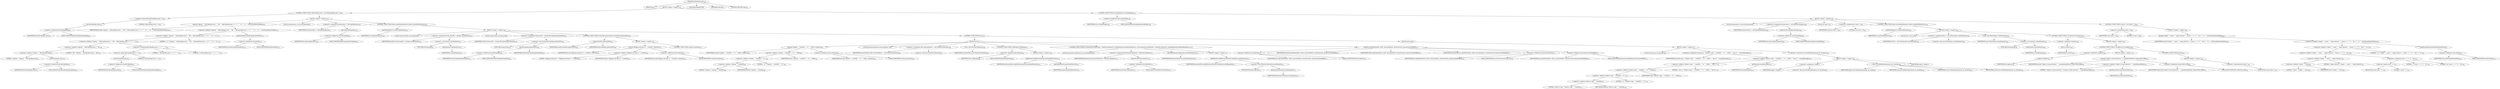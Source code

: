 digraph "doFileOperations" {  
"895" [label = <(METHOD,doFileOperations)<SUB>349</SUB>> ]
"45" [label = <(PARAM,this)<SUB>349</SUB>> ]
"896" [label = <(BLOCK,&lt;empty&gt;,&lt;empty&gt;)<SUB>349</SUB>> ]
"897" [label = <(CONTROL_STRUCTURE,if (fileCopyMap.size() &gt; 0),if (fileCopyMap.size() &gt; 0))<SUB>350</SUB>> ]
"898" [label = <(&lt;operator&gt;.greaterThan,fileCopyMap.size() &gt; 0)<SUB>350</SUB>> ]
"899" [label = <(size,fileCopyMap.size())<SUB>350</SUB>> ]
"900" [label = <(&lt;operator&gt;.fieldAccess,this.fileCopyMap)<SUB>350</SUB>> ]
"901" [label = <(IDENTIFIER,this,fileCopyMap.size())<SUB>350</SUB>> ]
"902" [label = <(FIELD_IDENTIFIER,fileCopyMap,fileCopyMap)<SUB>350</SUB>> ]
"903" [label = <(LITERAL,0,fileCopyMap.size() &gt; 0)<SUB>350</SUB>> ]
"904" [label = <(BLOCK,&lt;empty&gt;,&lt;empty&gt;)<SUB>350</SUB>> ]
"905" [label = <(log,log(&quot;Copying &quot; + fileCopyMap.size() + &quot; file&quot; + (fileCopyMap.size() == 1 ? &quot;&quot; : &quot;s&quot;) + &quot; to &quot; + destDir.getAbsolutePath()))<SUB>351</SUB>> ]
"44" [label = <(IDENTIFIER,this,log(&quot;Copying &quot; + fileCopyMap.size() + &quot; file&quot; + (fileCopyMap.size() == 1 ? &quot;&quot; : &quot;s&quot;) + &quot; to &quot; + destDir.getAbsolutePath()))<SUB>351</SUB>> ]
"906" [label = <(&lt;operator&gt;.addition,&quot;Copying &quot; + fileCopyMap.size() + &quot; file&quot; + (fileCopyMap.size() == 1 ? &quot;&quot; : &quot;s&quot;) + &quot; to &quot; + destDir.getAbsolutePath())<SUB>351</SUB>> ]
"907" [label = <(&lt;operator&gt;.addition,&quot;Copying &quot; + fileCopyMap.size() + &quot; file&quot; + (fileCopyMap.size() == 1 ? &quot;&quot; : &quot;s&quot;) + &quot; to &quot;)<SUB>351</SUB>> ]
"908" [label = <(&lt;operator&gt;.addition,&quot;Copying &quot; + fileCopyMap.size() + &quot; file&quot; + (fileCopyMap.size() == 1 ? &quot;&quot; : &quot;s&quot;))<SUB>351</SUB>> ]
"909" [label = <(&lt;operator&gt;.addition,&quot;Copying &quot; + fileCopyMap.size() + &quot; file&quot;)<SUB>351</SUB>> ]
"910" [label = <(&lt;operator&gt;.addition,&quot;Copying &quot; + fileCopyMap.size())<SUB>351</SUB>> ]
"911" [label = <(LITERAL,&quot;Copying &quot;,&quot;Copying &quot; + fileCopyMap.size())<SUB>351</SUB>> ]
"912" [label = <(size,fileCopyMap.size())<SUB>351</SUB>> ]
"913" [label = <(&lt;operator&gt;.fieldAccess,this.fileCopyMap)<SUB>351</SUB>> ]
"914" [label = <(IDENTIFIER,this,fileCopyMap.size())<SUB>351</SUB>> ]
"915" [label = <(FIELD_IDENTIFIER,fileCopyMap,fileCopyMap)<SUB>351</SUB>> ]
"916" [label = <(LITERAL,&quot; file&quot;,&quot;Copying &quot; + fileCopyMap.size() + &quot; file&quot;)<SUB>352</SUB>> ]
"917" [label = <(&lt;operator&gt;.conditional,fileCopyMap.size() == 1 ? &quot;&quot; : &quot;s&quot;)<SUB>352</SUB>> ]
"918" [label = <(&lt;operator&gt;.equals,fileCopyMap.size() == 1)<SUB>352</SUB>> ]
"919" [label = <(size,fileCopyMap.size())<SUB>352</SUB>> ]
"920" [label = <(&lt;operator&gt;.fieldAccess,this.fileCopyMap)<SUB>352</SUB>> ]
"921" [label = <(IDENTIFIER,this,fileCopyMap.size())<SUB>352</SUB>> ]
"922" [label = <(FIELD_IDENTIFIER,fileCopyMap,fileCopyMap)<SUB>352</SUB>> ]
"923" [label = <(LITERAL,1,fileCopyMap.size() == 1)<SUB>352</SUB>> ]
"924" [label = <(LITERAL,&quot;&quot;,fileCopyMap.size() == 1 ? &quot;&quot; : &quot;s&quot;)<SUB>352</SUB>> ]
"925" [label = <(LITERAL,&quot;s&quot;,fileCopyMap.size() == 1 ? &quot;&quot; : &quot;s&quot;)<SUB>352</SUB>> ]
"926" [label = <(LITERAL,&quot; to &quot;,&quot;Copying &quot; + fileCopyMap.size() + &quot; file&quot; + (fileCopyMap.size() == 1 ? &quot;&quot; : &quot;s&quot;) + &quot; to &quot;)<SUB>353</SUB>> ]
"927" [label = <(getAbsolutePath,destDir.getAbsolutePath())<SUB>353</SUB>> ]
"928" [label = <(&lt;operator&gt;.fieldAccess,this.destDir)<SUB>353</SUB>> ]
"929" [label = <(IDENTIFIER,this,destDir.getAbsolutePath())<SUB>353</SUB>> ]
"930" [label = <(FIELD_IDENTIFIER,destDir,destDir)<SUB>353</SUB>> ]
"931" [label = <(LOCAL,Enumeration e: java.util.Enumeration)> ]
"932" [label = <(&lt;operator&gt;.assignment,Enumeration e = fileCopyMap.keys())<SUB>355</SUB>> ]
"933" [label = <(IDENTIFIER,e,Enumeration e = fileCopyMap.keys())<SUB>355</SUB>> ]
"934" [label = <(keys,fileCopyMap.keys())<SUB>355</SUB>> ]
"935" [label = <(&lt;operator&gt;.fieldAccess,this.fileCopyMap)<SUB>355</SUB>> ]
"936" [label = <(IDENTIFIER,this,fileCopyMap.keys())<SUB>355</SUB>> ]
"937" [label = <(FIELD_IDENTIFIER,fileCopyMap,fileCopyMap)<SUB>355</SUB>> ]
"938" [label = <(CONTROL_STRUCTURE,while (e.hasMoreElements()),while (e.hasMoreElements()))<SUB>356</SUB>> ]
"939" [label = <(hasMoreElements,e.hasMoreElements())<SUB>356</SUB>> ]
"940" [label = <(IDENTIFIER,e,e.hasMoreElements())<SUB>356</SUB>> ]
"941" [label = <(BLOCK,&lt;empty&gt;,&lt;empty&gt;)<SUB>356</SUB>> ]
"942" [label = <(LOCAL,String fromFile: java.lang.String)> ]
"943" [label = <(&lt;operator&gt;.assignment,String fromFile = (String) e.nextElement())<SUB>357</SUB>> ]
"944" [label = <(IDENTIFIER,fromFile,String fromFile = (String) e.nextElement())<SUB>357</SUB>> ]
"945" [label = <(&lt;operator&gt;.cast,(String) e.nextElement())<SUB>357</SUB>> ]
"946" [label = <(TYPE_REF,String,String)<SUB>357</SUB>> ]
"947" [label = <(nextElement,e.nextElement())<SUB>357</SUB>> ]
"948" [label = <(IDENTIFIER,e,e.nextElement())<SUB>357</SUB>> ]
"949" [label = <(LOCAL,String toFile: java.lang.String)> ]
"950" [label = <(&lt;operator&gt;.assignment,String toFile = (String) fileCopyMap.get(fromFile))<SUB>358</SUB>> ]
"951" [label = <(IDENTIFIER,toFile,String toFile = (String) fileCopyMap.get(fromFile))<SUB>358</SUB>> ]
"952" [label = <(&lt;operator&gt;.cast,(String) fileCopyMap.get(fromFile))<SUB>358</SUB>> ]
"953" [label = <(TYPE_REF,String,String)<SUB>358</SUB>> ]
"954" [label = <(get,fileCopyMap.get(fromFile))<SUB>358</SUB>> ]
"955" [label = <(&lt;operator&gt;.fieldAccess,this.fileCopyMap)<SUB>358</SUB>> ]
"956" [label = <(IDENTIFIER,this,fileCopyMap.get(fromFile))<SUB>358</SUB>> ]
"957" [label = <(FIELD_IDENTIFIER,fileCopyMap,fileCopyMap)<SUB>358</SUB>> ]
"958" [label = <(IDENTIFIER,fromFile,fileCopyMap.get(fromFile))<SUB>358</SUB>> ]
"959" [label = <(CONTROL_STRUCTURE,if (fromFile.equals(toFile)),if (fromFile.equals(toFile)))<SUB>360</SUB>> ]
"960" [label = <(equals,fromFile.equals(toFile))<SUB>360</SUB>> ]
"961" [label = <(IDENTIFIER,fromFile,fromFile.equals(toFile))<SUB>360</SUB>> ]
"962" [label = <(IDENTIFIER,toFile,fromFile.equals(toFile))<SUB>360</SUB>> ]
"963" [label = <(BLOCK,&lt;empty&gt;,&lt;empty&gt;)<SUB>360</SUB>> ]
"964" [label = <(log,log(&quot;Skipping self-copy of &quot; + fromFile, verbosity))<SUB>361</SUB>> ]
"46" [label = <(IDENTIFIER,this,log(&quot;Skipping self-copy of &quot; + fromFile, verbosity))<SUB>361</SUB>> ]
"965" [label = <(&lt;operator&gt;.addition,&quot;Skipping self-copy of &quot; + fromFile)<SUB>361</SUB>> ]
"966" [label = <(LITERAL,&quot;Skipping self-copy of &quot;,&quot;Skipping self-copy of &quot; + fromFile)<SUB>361</SUB>> ]
"967" [label = <(IDENTIFIER,fromFile,&quot;Skipping self-copy of &quot; + fromFile)<SUB>361</SUB>> ]
"968" [label = <(&lt;operator&gt;.fieldAccess,this.verbosity)<SUB>361</SUB>> ]
"969" [label = <(IDENTIFIER,this,log(&quot;Skipping self-copy of &quot; + fromFile, verbosity))<SUB>361</SUB>> ]
"970" [label = <(FIELD_IDENTIFIER,verbosity,verbosity)<SUB>361</SUB>> ]
"971" [label = <(CONTROL_STRUCTURE,continue;,continue;)<SUB>362</SUB>> ]
"972" [label = <(CONTROL_STRUCTURE,try,try)<SUB>365</SUB>> ]
"973" [label = <(BLOCK,try,try)<SUB>365</SUB>> ]
"974" [label = <(log,log(&quot;Copying &quot; + fromFile + &quot; to &quot; + toFile, verbosity))<SUB>366</SUB>> ]
"47" [label = <(IDENTIFIER,this,log(&quot;Copying &quot; + fromFile + &quot; to &quot; + toFile, verbosity))<SUB>366</SUB>> ]
"975" [label = <(&lt;operator&gt;.addition,&quot;Copying &quot; + fromFile + &quot; to &quot; + toFile)<SUB>366</SUB>> ]
"976" [label = <(&lt;operator&gt;.addition,&quot;Copying &quot; + fromFile + &quot; to &quot;)<SUB>366</SUB>> ]
"977" [label = <(&lt;operator&gt;.addition,&quot;Copying &quot; + fromFile)<SUB>366</SUB>> ]
"978" [label = <(LITERAL,&quot;Copying &quot;,&quot;Copying &quot; + fromFile)<SUB>366</SUB>> ]
"979" [label = <(IDENTIFIER,fromFile,&quot;Copying &quot; + fromFile)<SUB>366</SUB>> ]
"980" [label = <(LITERAL,&quot; to &quot;,&quot;Copying &quot; + fromFile + &quot; to &quot;)<SUB>366</SUB>> ]
"981" [label = <(IDENTIFIER,toFile,&quot;Copying &quot; + fromFile + &quot; to &quot; + toFile)<SUB>366</SUB>> ]
"982" [label = <(&lt;operator&gt;.fieldAccess,this.verbosity)<SUB>366</SUB>> ]
"983" [label = <(IDENTIFIER,this,log(&quot;Copying &quot; + fromFile + &quot; to &quot; + toFile, verbosity))<SUB>366</SUB>> ]
"984" [label = <(FIELD_IDENTIFIER,verbosity,verbosity)<SUB>366</SUB>> ]
"49" [label = <(LOCAL,FilterSetCollection executionFilters: ANY)> ]
"985" [label = <(&lt;operator&gt;.assignment,ANY executionFilters = new FilterSetCollection())<SUB>368</SUB>> ]
"986" [label = <(IDENTIFIER,executionFilters,ANY executionFilters = new FilterSetCollection())<SUB>368</SUB>> ]
"987" [label = <(&lt;operator&gt;.alloc,new FilterSetCollection())<SUB>368</SUB>> ]
"988" [label = <(&lt;init&gt;,new FilterSetCollection())<SUB>368</SUB>> ]
"48" [label = <(IDENTIFIER,executionFilters,new FilterSetCollection())<SUB>368</SUB>> ]
"989" [label = <(CONTROL_STRUCTURE,if (filtering),if (filtering))<SUB>369</SUB>> ]
"990" [label = <(&lt;operator&gt;.fieldAccess,this.filtering)<SUB>369</SUB>> ]
"991" [label = <(IDENTIFIER,this,if (filtering))<SUB>369</SUB>> ]
"992" [label = <(FIELD_IDENTIFIER,filtering,filtering)<SUB>369</SUB>> ]
"993" [label = <(BLOCK,&lt;empty&gt;,&lt;empty&gt;)<SUB>369</SUB>> ]
"994" [label = <(addFilterSet,addFilterSet(project.getGlobalFilterSet()))<SUB>370</SUB>> ]
"995" [label = <(IDENTIFIER,executionFilters,addFilterSet(project.getGlobalFilterSet()))<SUB>370</SUB>> ]
"996" [label = <(getGlobalFilterSet,getGlobalFilterSet())<SUB>370</SUB>> ]
"997" [label = <(IDENTIFIER,project,getGlobalFilterSet())<SUB>370</SUB>> ]
"998" [label = <(CONTROL_STRUCTURE,for (Enumeration filterEnum = filterSets.elements(); Some(filterEnum.hasMoreElements()); ),for (Enumeration filterEnum = filterSets.elements(); Some(filterEnum.hasMoreElements()); ))<SUB>372</SUB>> ]
"999" [label = <(LOCAL,Enumeration filterEnum: java.util.Enumeration)> ]
"1000" [label = <(&lt;operator&gt;.assignment,Enumeration filterEnum = filterSets.elements())<SUB>372</SUB>> ]
"1001" [label = <(IDENTIFIER,filterEnum,Enumeration filterEnum = filterSets.elements())<SUB>372</SUB>> ]
"1002" [label = <(elements,filterSets.elements())<SUB>372</SUB>> ]
"1003" [label = <(&lt;operator&gt;.fieldAccess,this.filterSets)<SUB>372</SUB>> ]
"1004" [label = <(IDENTIFIER,this,filterSets.elements())<SUB>372</SUB>> ]
"1005" [label = <(FIELD_IDENTIFIER,filterSets,filterSets)<SUB>372</SUB>> ]
"1006" [label = <(hasMoreElements,filterEnum.hasMoreElements())<SUB>372</SUB>> ]
"1007" [label = <(IDENTIFIER,filterEnum,filterEnum.hasMoreElements())<SUB>372</SUB>> ]
"1008" [label = <(BLOCK,&lt;empty&gt;,&lt;empty&gt;)<SUB>372</SUB>> ]
"1009" [label = <(addFilterSet,addFilterSet((FilterSet) filterEnum.nextElement()))<SUB>373</SUB>> ]
"1010" [label = <(IDENTIFIER,executionFilters,addFilterSet((FilterSet) filterEnum.nextElement()))<SUB>373</SUB>> ]
"1011" [label = <(&lt;operator&gt;.cast,(FilterSet) filterEnum.nextElement())<SUB>373</SUB>> ]
"1012" [label = <(TYPE_REF,FilterSet,FilterSet)<SUB>373</SUB>> ]
"1013" [label = <(nextElement,filterEnum.nextElement())<SUB>373</SUB>> ]
"1014" [label = <(IDENTIFIER,filterEnum,filterEnum.nextElement())<SUB>373</SUB>> ]
"1015" [label = <(copyFile,copyFile(fromFile, toFile, executionFilters, forceOverwrite, preserveLastModified))<SUB>375</SUB>> ]
"1016" [label = <(&lt;operator&gt;.fieldAccess,this.fileUtils)<SUB>375</SUB>> ]
"1017" [label = <(IDENTIFIER,this,copyFile(fromFile, toFile, executionFilters, forceOverwrite, preserveLastModified))<SUB>375</SUB>> ]
"1018" [label = <(FIELD_IDENTIFIER,fileUtils,fileUtils)<SUB>375</SUB>> ]
"1019" [label = <(IDENTIFIER,fromFile,copyFile(fromFile, toFile, executionFilters, forceOverwrite, preserveLastModified))<SUB>375</SUB>> ]
"1020" [label = <(IDENTIFIER,toFile,copyFile(fromFile, toFile, executionFilters, forceOverwrite, preserveLastModified))<SUB>375</SUB>> ]
"1021" [label = <(IDENTIFIER,executionFilters,copyFile(fromFile, toFile, executionFilters, forceOverwrite, preserveLastModified))<SUB>375</SUB>> ]
"1022" [label = <(&lt;operator&gt;.fieldAccess,this.forceOverwrite)<SUB>376</SUB>> ]
"1023" [label = <(IDENTIFIER,this,copyFile(fromFile, toFile, executionFilters, forceOverwrite, preserveLastModified))<SUB>376</SUB>> ]
"1024" [label = <(FIELD_IDENTIFIER,forceOverwrite,forceOverwrite)<SUB>376</SUB>> ]
"1025" [label = <(&lt;operator&gt;.fieldAccess,this.preserveLastModified)<SUB>376</SUB>> ]
"1026" [label = <(IDENTIFIER,this,copyFile(fromFile, toFile, executionFilters, forceOverwrite, preserveLastModified))<SUB>376</SUB>> ]
"1027" [label = <(FIELD_IDENTIFIER,preserveLastModified,preserveLastModified)<SUB>376</SUB>> ]
"1028" [label = <(BLOCK,catch,catch)> ]
"1029" [label = <(BLOCK,&lt;empty&gt;,&lt;empty&gt;)<SUB>377</SUB>> ]
"1030" [label = <(LOCAL,String msg: java.lang.String)> ]
"1031" [label = <(&lt;operator&gt;.assignment,String msg = &quot;Failed to copy &quot; + fromFile + &quot; to &quot; + toFile + &quot; due to &quot; + ioe.getMessage())<SUB>378</SUB>> ]
"1032" [label = <(IDENTIFIER,msg,String msg = &quot;Failed to copy &quot; + fromFile + &quot; to &quot; + toFile + &quot; due to &quot; + ioe.getMessage())<SUB>378</SUB>> ]
"1033" [label = <(&lt;operator&gt;.addition,&quot;Failed to copy &quot; + fromFile + &quot; to &quot; + toFile + &quot; due to &quot; + ioe.getMessage())<SUB>378</SUB>> ]
"1034" [label = <(&lt;operator&gt;.addition,&quot;Failed to copy &quot; + fromFile + &quot; to &quot; + toFile + &quot; due to &quot;)<SUB>378</SUB>> ]
"1035" [label = <(&lt;operator&gt;.addition,&quot;Failed to copy &quot; + fromFile + &quot; to &quot; + toFile)<SUB>378</SUB>> ]
"1036" [label = <(&lt;operator&gt;.addition,&quot;Failed to copy &quot; + fromFile + &quot; to &quot;)<SUB>378</SUB>> ]
"1037" [label = <(&lt;operator&gt;.addition,&quot;Failed to copy &quot; + fromFile)<SUB>378</SUB>> ]
"1038" [label = <(LITERAL,&quot;Failed to copy &quot;,&quot;Failed to copy &quot; + fromFile)<SUB>378</SUB>> ]
"1039" [label = <(IDENTIFIER,fromFile,&quot;Failed to copy &quot; + fromFile)<SUB>378</SUB>> ]
"1040" [label = <(LITERAL,&quot; to &quot;,&quot;Failed to copy &quot; + fromFile + &quot; to &quot;)<SUB>378</SUB>> ]
"1041" [label = <(IDENTIFIER,toFile,&quot;Failed to copy &quot; + fromFile + &quot; to &quot; + toFile)<SUB>378</SUB>> ]
"1042" [label = <(LITERAL,&quot; due to &quot;,&quot;Failed to copy &quot; + fromFile + &quot; to &quot; + toFile + &quot; due to &quot;)<SUB>379</SUB>> ]
"1043" [label = <(getMessage,ioe.getMessage())<SUB>379</SUB>> ]
"1044" [label = <(IDENTIFIER,ioe,ioe.getMessage())<SUB>379</SUB>> ]
"1045" [label = <(&lt;operator&gt;.throw,throw new BuildException(msg, ioe, location);)<SUB>380</SUB>> ]
"1046" [label = <(BLOCK,&lt;empty&gt;,&lt;empty&gt;)<SUB>380</SUB>> ]
"1047" [label = <(&lt;operator&gt;.assignment,&lt;empty&gt;)> ]
"1048" [label = <(IDENTIFIER,$obj22,&lt;empty&gt;)> ]
"1049" [label = <(&lt;operator&gt;.alloc,new BuildException(msg, ioe, location))<SUB>380</SUB>> ]
"1050" [label = <(&lt;init&gt;,new BuildException(msg, ioe, location))<SUB>380</SUB>> ]
"1051" [label = <(IDENTIFIER,$obj22,new BuildException(msg, ioe, location))> ]
"1052" [label = <(IDENTIFIER,msg,new BuildException(msg, ioe, location))<SUB>380</SUB>> ]
"1053" [label = <(IDENTIFIER,ioe,new BuildException(msg, ioe, location))<SUB>380</SUB>> ]
"1054" [label = <(IDENTIFIER,location,new BuildException(msg, ioe, location))<SUB>380</SUB>> ]
"1055" [label = <(IDENTIFIER,$obj22,&lt;empty&gt;)> ]
"1056" [label = <(CONTROL_STRUCTURE,if (includeEmpty),if (includeEmpty))<SUB>385</SUB>> ]
"1057" [label = <(&lt;operator&gt;.fieldAccess,this.includeEmpty)<SUB>385</SUB>> ]
"1058" [label = <(IDENTIFIER,this,if (includeEmpty))<SUB>385</SUB>> ]
"1059" [label = <(FIELD_IDENTIFIER,includeEmpty,includeEmpty)<SUB>385</SUB>> ]
"1060" [label = <(BLOCK,&lt;empty&gt;,&lt;empty&gt;)<SUB>385</SUB>> ]
"1061" [label = <(LOCAL,Enumeration e: java.util.Enumeration)> ]
"1062" [label = <(&lt;operator&gt;.assignment,Enumeration e = dirCopyMap.elements())<SUB>386</SUB>> ]
"1063" [label = <(IDENTIFIER,e,Enumeration e = dirCopyMap.elements())<SUB>386</SUB>> ]
"1064" [label = <(elements,dirCopyMap.elements())<SUB>386</SUB>> ]
"1065" [label = <(&lt;operator&gt;.fieldAccess,this.dirCopyMap)<SUB>386</SUB>> ]
"1066" [label = <(IDENTIFIER,this,dirCopyMap.elements())<SUB>386</SUB>> ]
"1067" [label = <(FIELD_IDENTIFIER,dirCopyMap,dirCopyMap)<SUB>386</SUB>> ]
"1068" [label = <(LOCAL,int count: int)> ]
"1069" [label = <(&lt;operator&gt;.assignment,int count = 0)<SUB>387</SUB>> ]
"1070" [label = <(IDENTIFIER,count,int count = 0)<SUB>387</SUB>> ]
"1071" [label = <(LITERAL,0,int count = 0)<SUB>387</SUB>> ]
"1072" [label = <(CONTROL_STRUCTURE,while (e.hasMoreElements()),while (e.hasMoreElements()))<SUB>388</SUB>> ]
"1073" [label = <(hasMoreElements,e.hasMoreElements())<SUB>388</SUB>> ]
"1074" [label = <(IDENTIFIER,e,e.hasMoreElements())<SUB>388</SUB>> ]
"1075" [label = <(BLOCK,&lt;empty&gt;,&lt;empty&gt;)<SUB>388</SUB>> ]
"51" [label = <(LOCAL,File d: java.io.File)> ]
"1076" [label = <(&lt;operator&gt;.assignment,File d = new File((String) e.nextElement()))<SUB>389</SUB>> ]
"1077" [label = <(IDENTIFIER,d,File d = new File((String) e.nextElement()))<SUB>389</SUB>> ]
"1078" [label = <(&lt;operator&gt;.alloc,new File((String) e.nextElement()))<SUB>389</SUB>> ]
"1079" [label = <(&lt;init&gt;,new File((String) e.nextElement()))<SUB>389</SUB>> ]
"50" [label = <(IDENTIFIER,d,new File((String) e.nextElement()))<SUB>389</SUB>> ]
"1080" [label = <(&lt;operator&gt;.cast,(String) e.nextElement())<SUB>389</SUB>> ]
"1081" [label = <(TYPE_REF,String,String)<SUB>389</SUB>> ]
"1082" [label = <(nextElement,e.nextElement())<SUB>389</SUB>> ]
"1083" [label = <(IDENTIFIER,e,e.nextElement())<SUB>389</SUB>> ]
"1084" [label = <(CONTROL_STRUCTURE,if (!d.exists()),if (!d.exists()))<SUB>390</SUB>> ]
"1085" [label = <(&lt;operator&gt;.logicalNot,!d.exists())<SUB>390</SUB>> ]
"1086" [label = <(exists,d.exists())<SUB>390</SUB>> ]
"1087" [label = <(IDENTIFIER,d,d.exists())<SUB>390</SUB>> ]
"1088" [label = <(BLOCK,&lt;empty&gt;,&lt;empty&gt;)<SUB>390</SUB>> ]
"1089" [label = <(CONTROL_STRUCTURE,if (!d.mkdirs()),if (!d.mkdirs()))<SUB>391</SUB>> ]
"1090" [label = <(&lt;operator&gt;.logicalNot,!d.mkdirs())<SUB>391</SUB>> ]
"1091" [label = <(mkdirs,d.mkdirs())<SUB>391</SUB>> ]
"1092" [label = <(IDENTIFIER,d,d.mkdirs())<SUB>391</SUB>> ]
"1093" [label = <(BLOCK,&lt;empty&gt;,&lt;empty&gt;)<SUB>391</SUB>> ]
"1094" [label = <(log,log(&quot;Unable to create directory &quot; + d.getAbsolutePath(), Project.MSG_ERR))<SUB>392</SUB>> ]
"52" [label = <(IDENTIFIER,this,log(&quot;Unable to create directory &quot; + d.getAbsolutePath(), Project.MSG_ERR))<SUB>392</SUB>> ]
"1095" [label = <(&lt;operator&gt;.addition,&quot;Unable to create directory &quot; + d.getAbsolutePath())<SUB>392</SUB>> ]
"1096" [label = <(LITERAL,&quot;Unable to create directory &quot;,&quot;Unable to create directory &quot; + d.getAbsolutePath())<SUB>392</SUB>> ]
"1097" [label = <(getAbsolutePath,d.getAbsolutePath())<SUB>392</SUB>> ]
"1098" [label = <(IDENTIFIER,d,d.getAbsolutePath())<SUB>392</SUB>> ]
"1099" [label = <(&lt;operator&gt;.fieldAccess,Project.MSG_ERR)<SUB>392</SUB>> ]
"1100" [label = <(IDENTIFIER,Project,log(&quot;Unable to create directory &quot; + d.getAbsolutePath(), Project.MSG_ERR))<SUB>392</SUB>> ]
"1101" [label = <(FIELD_IDENTIFIER,MSG_ERR,MSG_ERR)<SUB>392</SUB>> ]
"1102" [label = <(CONTROL_STRUCTURE,else,else)<SUB>393</SUB>> ]
"1103" [label = <(BLOCK,&lt;empty&gt;,&lt;empty&gt;)<SUB>393</SUB>> ]
"1104" [label = <(&lt;operator&gt;.postIncrement,count++)<SUB>394</SUB>> ]
"1105" [label = <(IDENTIFIER,count,count++)<SUB>394</SUB>> ]
"1106" [label = <(CONTROL_STRUCTURE,if (count &gt; 0),if (count &gt; 0))<SUB>399</SUB>> ]
"1107" [label = <(&lt;operator&gt;.greaterThan,count &gt; 0)<SUB>399</SUB>> ]
"1108" [label = <(IDENTIFIER,count,count &gt; 0)<SUB>399</SUB>> ]
"1109" [label = <(LITERAL,0,count &gt; 0)<SUB>399</SUB>> ]
"1110" [label = <(BLOCK,&lt;empty&gt;,&lt;empty&gt;)<SUB>399</SUB>> ]
"1111" [label = <(log,log(&quot;Copied &quot; + count + &quot; empty director&quot; + (count == 1 ? &quot;y&quot; : &quot;ies&quot;) + &quot; to &quot; + destDir.getAbsolutePath()))<SUB>400</SUB>> ]
"53" [label = <(IDENTIFIER,this,log(&quot;Copied &quot; + count + &quot; empty director&quot; + (count == 1 ? &quot;y&quot; : &quot;ies&quot;) + &quot; to &quot; + destDir.getAbsolutePath()))<SUB>400</SUB>> ]
"1112" [label = <(&lt;operator&gt;.addition,&quot;Copied &quot; + count + &quot; empty director&quot; + (count == 1 ? &quot;y&quot; : &quot;ies&quot;) + &quot; to &quot; + destDir.getAbsolutePath())<SUB>400</SUB>> ]
"1113" [label = <(&lt;operator&gt;.addition,&quot;Copied &quot; + count + &quot; empty director&quot; + (count == 1 ? &quot;y&quot; : &quot;ies&quot;) + &quot; to &quot;)<SUB>400</SUB>> ]
"1114" [label = <(&lt;operator&gt;.addition,&quot;Copied &quot; + count + &quot; empty director&quot; + (count == 1 ? &quot;y&quot; : &quot;ies&quot;))<SUB>400</SUB>> ]
"1115" [label = <(&lt;operator&gt;.addition,&quot;Copied &quot; + count + &quot; empty director&quot;)<SUB>400</SUB>> ]
"1116" [label = <(&lt;operator&gt;.addition,&quot;Copied &quot; + count)<SUB>400</SUB>> ]
"1117" [label = <(LITERAL,&quot;Copied &quot;,&quot;Copied &quot; + count)<SUB>400</SUB>> ]
"1118" [label = <(IDENTIFIER,count,&quot;Copied &quot; + count)<SUB>400</SUB>> ]
"1119" [label = <(LITERAL,&quot; empty director&quot;,&quot;Copied &quot; + count + &quot; empty director&quot;)<SUB>401</SUB>> ]
"1120" [label = <(&lt;operator&gt;.conditional,count == 1 ? &quot;y&quot; : &quot;ies&quot;)<SUB>402</SUB>> ]
"1121" [label = <(&lt;operator&gt;.equals,count == 1)<SUB>402</SUB>> ]
"1122" [label = <(IDENTIFIER,count,count == 1)<SUB>402</SUB>> ]
"1123" [label = <(LITERAL,1,count == 1)<SUB>402</SUB>> ]
"1124" [label = <(LITERAL,&quot;y&quot;,count == 1 ? &quot;y&quot; : &quot;ies&quot;)<SUB>402</SUB>> ]
"1125" [label = <(LITERAL,&quot;ies&quot;,count == 1 ? &quot;y&quot; : &quot;ies&quot;)<SUB>402</SUB>> ]
"1126" [label = <(LITERAL,&quot; to &quot;,&quot;Copied &quot; + count + &quot; empty director&quot; + (count == 1 ? &quot;y&quot; : &quot;ies&quot;) + &quot; to &quot;)<SUB>403</SUB>> ]
"1127" [label = <(getAbsolutePath,destDir.getAbsolutePath())<SUB>403</SUB>> ]
"1128" [label = <(&lt;operator&gt;.fieldAccess,this.destDir)<SUB>403</SUB>> ]
"1129" [label = <(IDENTIFIER,this,destDir.getAbsolutePath())<SUB>403</SUB>> ]
"1130" [label = <(FIELD_IDENTIFIER,destDir,destDir)<SUB>403</SUB>> ]
"1131" [label = <(MODIFIER,PROTECTED)> ]
"1132" [label = <(MODIFIER,VIRTUAL)> ]
"1133" [label = <(METHOD_RETURN,void)<SUB>349</SUB>> ]
  "895" -> "45" 
  "895" -> "896" 
  "895" -> "1131" 
  "895" -> "1132" 
  "895" -> "1133" 
  "896" -> "897" 
  "896" -> "1056" 
  "897" -> "898" 
  "897" -> "904" 
  "898" -> "899" 
  "898" -> "903" 
  "899" -> "900" 
  "900" -> "901" 
  "900" -> "902" 
  "904" -> "905" 
  "904" -> "931" 
  "904" -> "932" 
  "904" -> "938" 
  "905" -> "44" 
  "905" -> "906" 
  "906" -> "907" 
  "906" -> "927" 
  "907" -> "908" 
  "907" -> "926" 
  "908" -> "909" 
  "908" -> "917" 
  "909" -> "910" 
  "909" -> "916" 
  "910" -> "911" 
  "910" -> "912" 
  "912" -> "913" 
  "913" -> "914" 
  "913" -> "915" 
  "917" -> "918" 
  "917" -> "924" 
  "917" -> "925" 
  "918" -> "919" 
  "918" -> "923" 
  "919" -> "920" 
  "920" -> "921" 
  "920" -> "922" 
  "927" -> "928" 
  "928" -> "929" 
  "928" -> "930" 
  "932" -> "933" 
  "932" -> "934" 
  "934" -> "935" 
  "935" -> "936" 
  "935" -> "937" 
  "938" -> "939" 
  "938" -> "941" 
  "939" -> "940" 
  "941" -> "942" 
  "941" -> "943" 
  "941" -> "949" 
  "941" -> "950" 
  "941" -> "959" 
  "941" -> "972" 
  "943" -> "944" 
  "943" -> "945" 
  "945" -> "946" 
  "945" -> "947" 
  "947" -> "948" 
  "950" -> "951" 
  "950" -> "952" 
  "952" -> "953" 
  "952" -> "954" 
  "954" -> "955" 
  "954" -> "958" 
  "955" -> "956" 
  "955" -> "957" 
  "959" -> "960" 
  "959" -> "963" 
  "960" -> "961" 
  "960" -> "962" 
  "963" -> "964" 
  "963" -> "971" 
  "964" -> "46" 
  "964" -> "965" 
  "964" -> "968" 
  "965" -> "966" 
  "965" -> "967" 
  "968" -> "969" 
  "968" -> "970" 
  "972" -> "973" 
  "972" -> "1028" 
  "973" -> "974" 
  "973" -> "49" 
  "973" -> "985" 
  "973" -> "988" 
  "973" -> "989" 
  "973" -> "998" 
  "973" -> "1015" 
  "974" -> "47" 
  "974" -> "975" 
  "974" -> "982" 
  "975" -> "976" 
  "975" -> "981" 
  "976" -> "977" 
  "976" -> "980" 
  "977" -> "978" 
  "977" -> "979" 
  "982" -> "983" 
  "982" -> "984" 
  "985" -> "986" 
  "985" -> "987" 
  "988" -> "48" 
  "989" -> "990" 
  "989" -> "993" 
  "990" -> "991" 
  "990" -> "992" 
  "993" -> "994" 
  "994" -> "995" 
  "994" -> "996" 
  "996" -> "997" 
  "998" -> "999" 
  "998" -> "1000" 
  "998" -> "1006" 
  "998" -> "1008" 
  "1000" -> "1001" 
  "1000" -> "1002" 
  "1002" -> "1003" 
  "1003" -> "1004" 
  "1003" -> "1005" 
  "1006" -> "1007" 
  "1008" -> "1009" 
  "1009" -> "1010" 
  "1009" -> "1011" 
  "1011" -> "1012" 
  "1011" -> "1013" 
  "1013" -> "1014" 
  "1015" -> "1016" 
  "1015" -> "1019" 
  "1015" -> "1020" 
  "1015" -> "1021" 
  "1015" -> "1022" 
  "1015" -> "1025" 
  "1016" -> "1017" 
  "1016" -> "1018" 
  "1022" -> "1023" 
  "1022" -> "1024" 
  "1025" -> "1026" 
  "1025" -> "1027" 
  "1028" -> "1029" 
  "1029" -> "1030" 
  "1029" -> "1031" 
  "1029" -> "1045" 
  "1031" -> "1032" 
  "1031" -> "1033" 
  "1033" -> "1034" 
  "1033" -> "1043" 
  "1034" -> "1035" 
  "1034" -> "1042" 
  "1035" -> "1036" 
  "1035" -> "1041" 
  "1036" -> "1037" 
  "1036" -> "1040" 
  "1037" -> "1038" 
  "1037" -> "1039" 
  "1043" -> "1044" 
  "1045" -> "1046" 
  "1046" -> "1047" 
  "1046" -> "1050" 
  "1046" -> "1055" 
  "1047" -> "1048" 
  "1047" -> "1049" 
  "1050" -> "1051" 
  "1050" -> "1052" 
  "1050" -> "1053" 
  "1050" -> "1054" 
  "1056" -> "1057" 
  "1056" -> "1060" 
  "1057" -> "1058" 
  "1057" -> "1059" 
  "1060" -> "1061" 
  "1060" -> "1062" 
  "1060" -> "1068" 
  "1060" -> "1069" 
  "1060" -> "1072" 
  "1060" -> "1106" 
  "1062" -> "1063" 
  "1062" -> "1064" 
  "1064" -> "1065" 
  "1065" -> "1066" 
  "1065" -> "1067" 
  "1069" -> "1070" 
  "1069" -> "1071" 
  "1072" -> "1073" 
  "1072" -> "1075" 
  "1073" -> "1074" 
  "1075" -> "51" 
  "1075" -> "1076" 
  "1075" -> "1079" 
  "1075" -> "1084" 
  "1076" -> "1077" 
  "1076" -> "1078" 
  "1079" -> "50" 
  "1079" -> "1080" 
  "1080" -> "1081" 
  "1080" -> "1082" 
  "1082" -> "1083" 
  "1084" -> "1085" 
  "1084" -> "1088" 
  "1085" -> "1086" 
  "1086" -> "1087" 
  "1088" -> "1089" 
  "1089" -> "1090" 
  "1089" -> "1093" 
  "1089" -> "1102" 
  "1090" -> "1091" 
  "1091" -> "1092" 
  "1093" -> "1094" 
  "1094" -> "52" 
  "1094" -> "1095" 
  "1094" -> "1099" 
  "1095" -> "1096" 
  "1095" -> "1097" 
  "1097" -> "1098" 
  "1099" -> "1100" 
  "1099" -> "1101" 
  "1102" -> "1103" 
  "1103" -> "1104" 
  "1104" -> "1105" 
  "1106" -> "1107" 
  "1106" -> "1110" 
  "1107" -> "1108" 
  "1107" -> "1109" 
  "1110" -> "1111" 
  "1111" -> "53" 
  "1111" -> "1112" 
  "1112" -> "1113" 
  "1112" -> "1127" 
  "1113" -> "1114" 
  "1113" -> "1126" 
  "1114" -> "1115" 
  "1114" -> "1120" 
  "1115" -> "1116" 
  "1115" -> "1119" 
  "1116" -> "1117" 
  "1116" -> "1118" 
  "1120" -> "1121" 
  "1120" -> "1124" 
  "1120" -> "1125" 
  "1121" -> "1122" 
  "1121" -> "1123" 
  "1127" -> "1128" 
  "1128" -> "1129" 
  "1128" -> "1130" 
}
